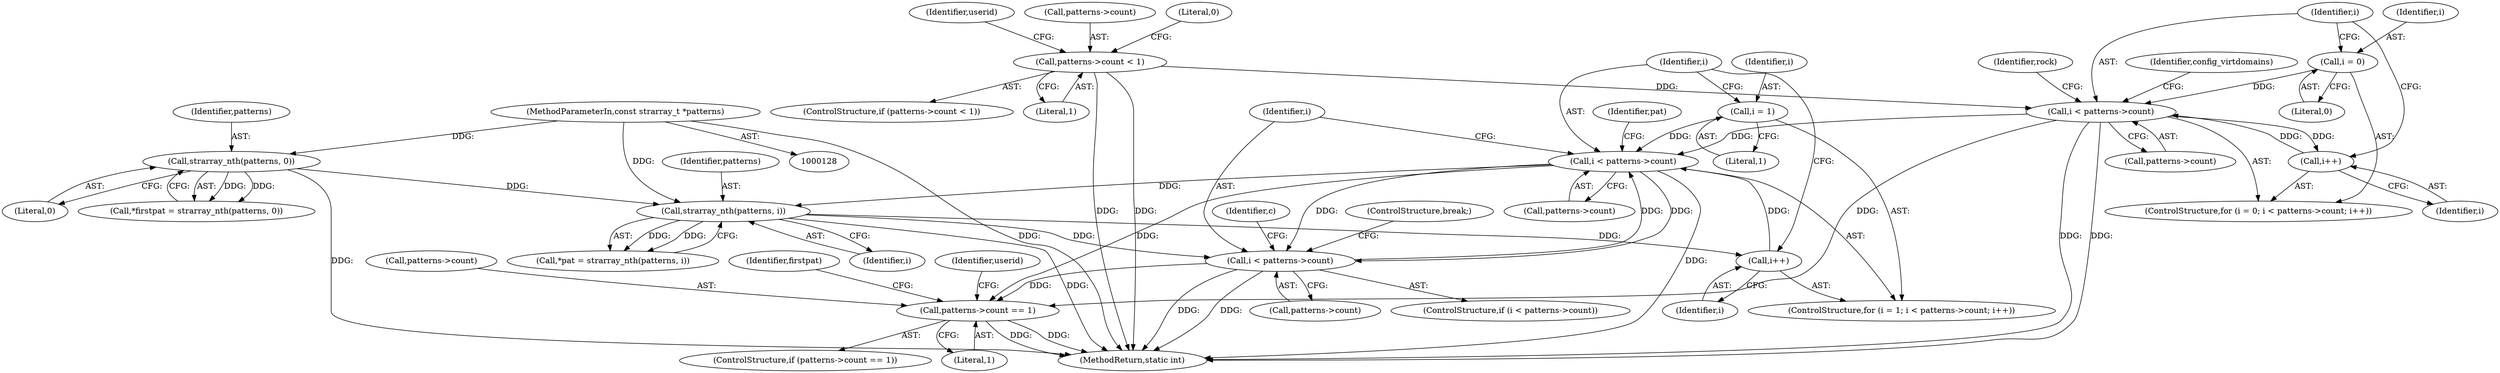 digraph "0_cyrus-imapd_6bd33275368edfa71ae117de895488584678ac79@pointer" {
"1000409" [label="(Call,patterns->count == 1)"];
"1000193" [label="(Call,i < patterns->count)"];
"1000190" [label="(Call,i = 0)"];
"1000198" [label="(Call,i++)"];
"1000177" [label="(Call,patterns->count < 1)"];
"1000379" [label="(Call,i < patterns->count)"];
"1000368" [label="(Call,strarray_nth(patterns, i))"];
"1000325" [label="(Call,strarray_nth(patterns, 0))"];
"1000130" [label="(MethodParameterIn,const strarray_t *patterns)"];
"1000357" [label="(Call,i < patterns->count)"];
"1000354" [label="(Call,i = 1)"];
"1000362" [label="(Call,i++)"];
"1000204" [label="(Identifier,rock)"];
"1000388" [label="(Identifier,c)"];
"1000359" [label="(Call,patterns->count)"];
"1000381" [label="(Call,patterns->count)"];
"1000191" [label="(Identifier,i)"];
"1000356" [label="(Literal,1)"];
"1000183" [label="(Literal,0)"];
"1000195" [label="(Call,patterns->count)"];
"1000413" [label="(Literal,1)"];
"1000772" [label="(MethodReturn,static int)"];
"1000357" [label="(Call,i < patterns->count)"];
"1000366" [label="(Call,*pat = strarray_nth(patterns, i))"];
"1000193" [label="(Call,i < patterns->count)"];
"1000367" [label="(Identifier,pat)"];
"1000354" [label="(Call,i = 1)"];
"1000194" [label="(Identifier,i)"];
"1000409" [label="(Call,patterns->count == 1)"];
"1000198" [label="(Call,i++)"];
"1000177" [label="(Call,patterns->count < 1)"];
"1000176" [label="(ControlStructure,if (patterns->count < 1))"];
"1000323" [label="(Call,*firstpat = strarray_nth(patterns, 0))"];
"1000353" [label="(ControlStructure,for (i = 1; i < patterns->count; i++))"];
"1000384" [label="(ControlStructure,break;)"];
"1000419" [label="(Identifier,firstpat)"];
"1000362" [label="(Call,i++)"];
"1000355" [label="(Identifier,i)"];
"1000189" [label="(ControlStructure,for (i = 0; i < patterns->count; i++))"];
"1000209" [label="(Identifier,config_virtdomains)"];
"1000190" [label="(Call,i = 0)"];
"1000441" [label="(Identifier,userid)"];
"1000410" [label="(Call,patterns->count)"];
"1000181" [label="(Literal,1)"];
"1000370" [label="(Identifier,i)"];
"1000363" [label="(Identifier,i)"];
"1000187" [label="(Identifier,userid)"];
"1000199" [label="(Identifier,i)"];
"1000192" [label="(Literal,0)"];
"1000178" [label="(Call,patterns->count)"];
"1000408" [label="(ControlStructure,if (patterns->count == 1))"];
"1000325" [label="(Call,strarray_nth(patterns, 0))"];
"1000130" [label="(MethodParameterIn,const strarray_t *patterns)"];
"1000368" [label="(Call,strarray_nth(patterns, i))"];
"1000378" [label="(ControlStructure,if (i < patterns->count))"];
"1000379" [label="(Call,i < patterns->count)"];
"1000380" [label="(Identifier,i)"];
"1000369" [label="(Identifier,patterns)"];
"1000327" [label="(Literal,0)"];
"1000358" [label="(Identifier,i)"];
"1000326" [label="(Identifier,patterns)"];
"1000409" -> "1000408"  [label="AST: "];
"1000409" -> "1000413"  [label="CFG: "];
"1000410" -> "1000409"  [label="AST: "];
"1000413" -> "1000409"  [label="AST: "];
"1000419" -> "1000409"  [label="CFG: "];
"1000441" -> "1000409"  [label="CFG: "];
"1000409" -> "1000772"  [label="DDG: "];
"1000409" -> "1000772"  [label="DDG: "];
"1000193" -> "1000409"  [label="DDG: "];
"1000379" -> "1000409"  [label="DDG: "];
"1000357" -> "1000409"  [label="DDG: "];
"1000193" -> "1000189"  [label="AST: "];
"1000193" -> "1000195"  [label="CFG: "];
"1000194" -> "1000193"  [label="AST: "];
"1000195" -> "1000193"  [label="AST: "];
"1000204" -> "1000193"  [label="CFG: "];
"1000209" -> "1000193"  [label="CFG: "];
"1000193" -> "1000772"  [label="DDG: "];
"1000193" -> "1000772"  [label="DDG: "];
"1000190" -> "1000193"  [label="DDG: "];
"1000198" -> "1000193"  [label="DDG: "];
"1000177" -> "1000193"  [label="DDG: "];
"1000193" -> "1000198"  [label="DDG: "];
"1000193" -> "1000357"  [label="DDG: "];
"1000190" -> "1000189"  [label="AST: "];
"1000190" -> "1000192"  [label="CFG: "];
"1000191" -> "1000190"  [label="AST: "];
"1000192" -> "1000190"  [label="AST: "];
"1000194" -> "1000190"  [label="CFG: "];
"1000198" -> "1000189"  [label="AST: "];
"1000198" -> "1000199"  [label="CFG: "];
"1000199" -> "1000198"  [label="AST: "];
"1000194" -> "1000198"  [label="CFG: "];
"1000177" -> "1000176"  [label="AST: "];
"1000177" -> "1000181"  [label="CFG: "];
"1000178" -> "1000177"  [label="AST: "];
"1000181" -> "1000177"  [label="AST: "];
"1000183" -> "1000177"  [label="CFG: "];
"1000187" -> "1000177"  [label="CFG: "];
"1000177" -> "1000772"  [label="DDG: "];
"1000177" -> "1000772"  [label="DDG: "];
"1000379" -> "1000378"  [label="AST: "];
"1000379" -> "1000381"  [label="CFG: "];
"1000380" -> "1000379"  [label="AST: "];
"1000381" -> "1000379"  [label="AST: "];
"1000384" -> "1000379"  [label="CFG: "];
"1000388" -> "1000379"  [label="CFG: "];
"1000379" -> "1000772"  [label="DDG: "];
"1000379" -> "1000772"  [label="DDG: "];
"1000379" -> "1000357"  [label="DDG: "];
"1000368" -> "1000379"  [label="DDG: "];
"1000357" -> "1000379"  [label="DDG: "];
"1000357" -> "1000379"  [label="DDG: "];
"1000368" -> "1000366"  [label="AST: "];
"1000368" -> "1000370"  [label="CFG: "];
"1000369" -> "1000368"  [label="AST: "];
"1000370" -> "1000368"  [label="AST: "];
"1000366" -> "1000368"  [label="CFG: "];
"1000368" -> "1000772"  [label="DDG: "];
"1000368" -> "1000362"  [label="DDG: "];
"1000368" -> "1000366"  [label="DDG: "];
"1000368" -> "1000366"  [label="DDG: "];
"1000325" -> "1000368"  [label="DDG: "];
"1000130" -> "1000368"  [label="DDG: "];
"1000357" -> "1000368"  [label="DDG: "];
"1000325" -> "1000323"  [label="AST: "];
"1000325" -> "1000327"  [label="CFG: "];
"1000326" -> "1000325"  [label="AST: "];
"1000327" -> "1000325"  [label="AST: "];
"1000323" -> "1000325"  [label="CFG: "];
"1000325" -> "1000772"  [label="DDG: "];
"1000325" -> "1000323"  [label="DDG: "];
"1000325" -> "1000323"  [label="DDG: "];
"1000130" -> "1000325"  [label="DDG: "];
"1000130" -> "1000128"  [label="AST: "];
"1000130" -> "1000772"  [label="DDG: "];
"1000357" -> "1000353"  [label="AST: "];
"1000357" -> "1000359"  [label="CFG: "];
"1000358" -> "1000357"  [label="AST: "];
"1000359" -> "1000357"  [label="AST: "];
"1000367" -> "1000357"  [label="CFG: "];
"1000380" -> "1000357"  [label="CFG: "];
"1000357" -> "1000772"  [label="DDG: "];
"1000354" -> "1000357"  [label="DDG: "];
"1000362" -> "1000357"  [label="DDG: "];
"1000354" -> "1000353"  [label="AST: "];
"1000354" -> "1000356"  [label="CFG: "];
"1000355" -> "1000354"  [label="AST: "];
"1000356" -> "1000354"  [label="AST: "];
"1000358" -> "1000354"  [label="CFG: "];
"1000362" -> "1000353"  [label="AST: "];
"1000362" -> "1000363"  [label="CFG: "];
"1000363" -> "1000362"  [label="AST: "];
"1000358" -> "1000362"  [label="CFG: "];
}

